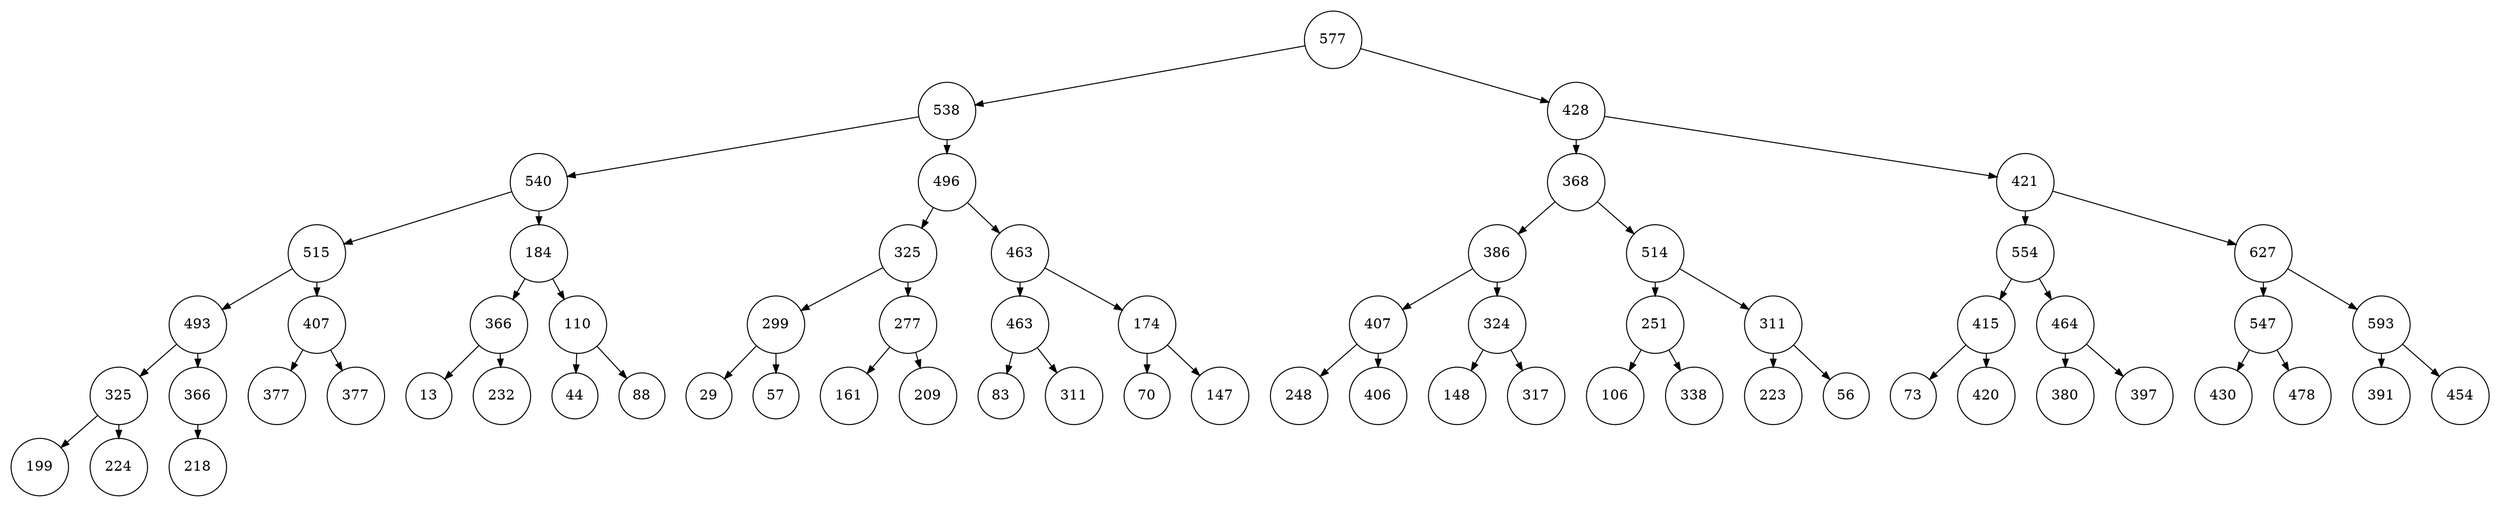 
    digraph G {
    nodesep=0.3;
    ranksep=0.2;
    margin=0.1;
    node [shape=circle];
    edge [arrowsize=0.8];
    1 -> 2[side=left];
1 -> 3;
2 -> 4[side=left];
2 -> 5;
3 -> 6[side=left];
3 -> 7;
4 -> 8[side=left];
4 -> 9;
5 -> 10[side=left];
5 -> 11;
6 -> 12[side=left];
6 -> 13;
7 -> 14[side=left];
7 -> 15;
8 -> 16[side=left];
8 -> 17;
9 -> 18[side=left];
9 -> 19;
10 -> 20[side=left];
10 -> 21;
11 -> 22[side=left];
11 -> 23;
12 -> 24[side=left];
12 -> 25;
13 -> 26[side=left];
13 -> 27;
14 -> 28[side=left];
14 -> 29;
15 -> 30[side=left];
15 -> 31;
16 -> 32[side=left];
16 -> 33;
17 -> 34[side=left];
17 -> 35;
18 -> 36[side=left];
18 -> 37;
19 -> 38[side=left];
19 -> 39;
20 -> 40[side=left];
20 -> 41;
21 -> 42[side=left];
21 -> 43;
22 -> 44[side=left];
22 -> 45;
23 -> 46[side=left];
23 -> 47;
24 -> 48[side=left];
24 -> 49;
25 -> 50[side=left];
25 -> 51;
26 -> 52[side=left];
26 -> 53;
27 -> 54[side=left];
27 -> 55;
28 -> 56[side=left];
28 -> 57;
29 -> 58[side=left];
29 -> 59;
30 -> 60[side=left];
30 -> 61;
31 -> 62[side=left];
31 -> 63;
32 -> 64[side=left];
32 -> 65;
33 -> 66[side=left];
1[label="577"]
2[label="538"]
3[label="428"]
4[label="540"]
5[label="496"]
6[label="368"]
7[label="421"]
8[label="515"]
9[label="184"]
10[label="325"]
11[label="463"]
12[label="386"]
13[label="514"]
14[label="554"]
15[label="627"]
16[label="493"]
17[label="407"]
18[label="366"]
19[label="110"]
20[label="299"]
21[label="277"]
22[label="463"]
23[label="174"]
24[label="407"]
25[label="324"]
26[label="251"]
27[label="311"]
28[label="415"]
29[label="464"]
30[label="547"]
31[label="593"]
32[label="325"]
33[label="366"]
34[label="377"]
35[label="377"]
36[label="13"]
37[label="232"]
38[label="44"]
39[label="88"]
40[label="29"]
41[label="57"]
42[label="161"]
43[label="209"]
44[label="83"]
45[label="311"]
46[label="70"]
47[label="147"]
48[label="248"]
49[label="406"]
50[label="148"]
51[label="317"]
52[label="106"]
53[label="338"]
54[label="223"]
55[label="56"]
56[label="73"]
57[label="420"]
58[label="380"]
59[label="397"]
60[label="430"]
61[label="478"]
62[label="391"]
63[label="454"]
64[label="199"]
65[label="224"]
66[label="218"]}